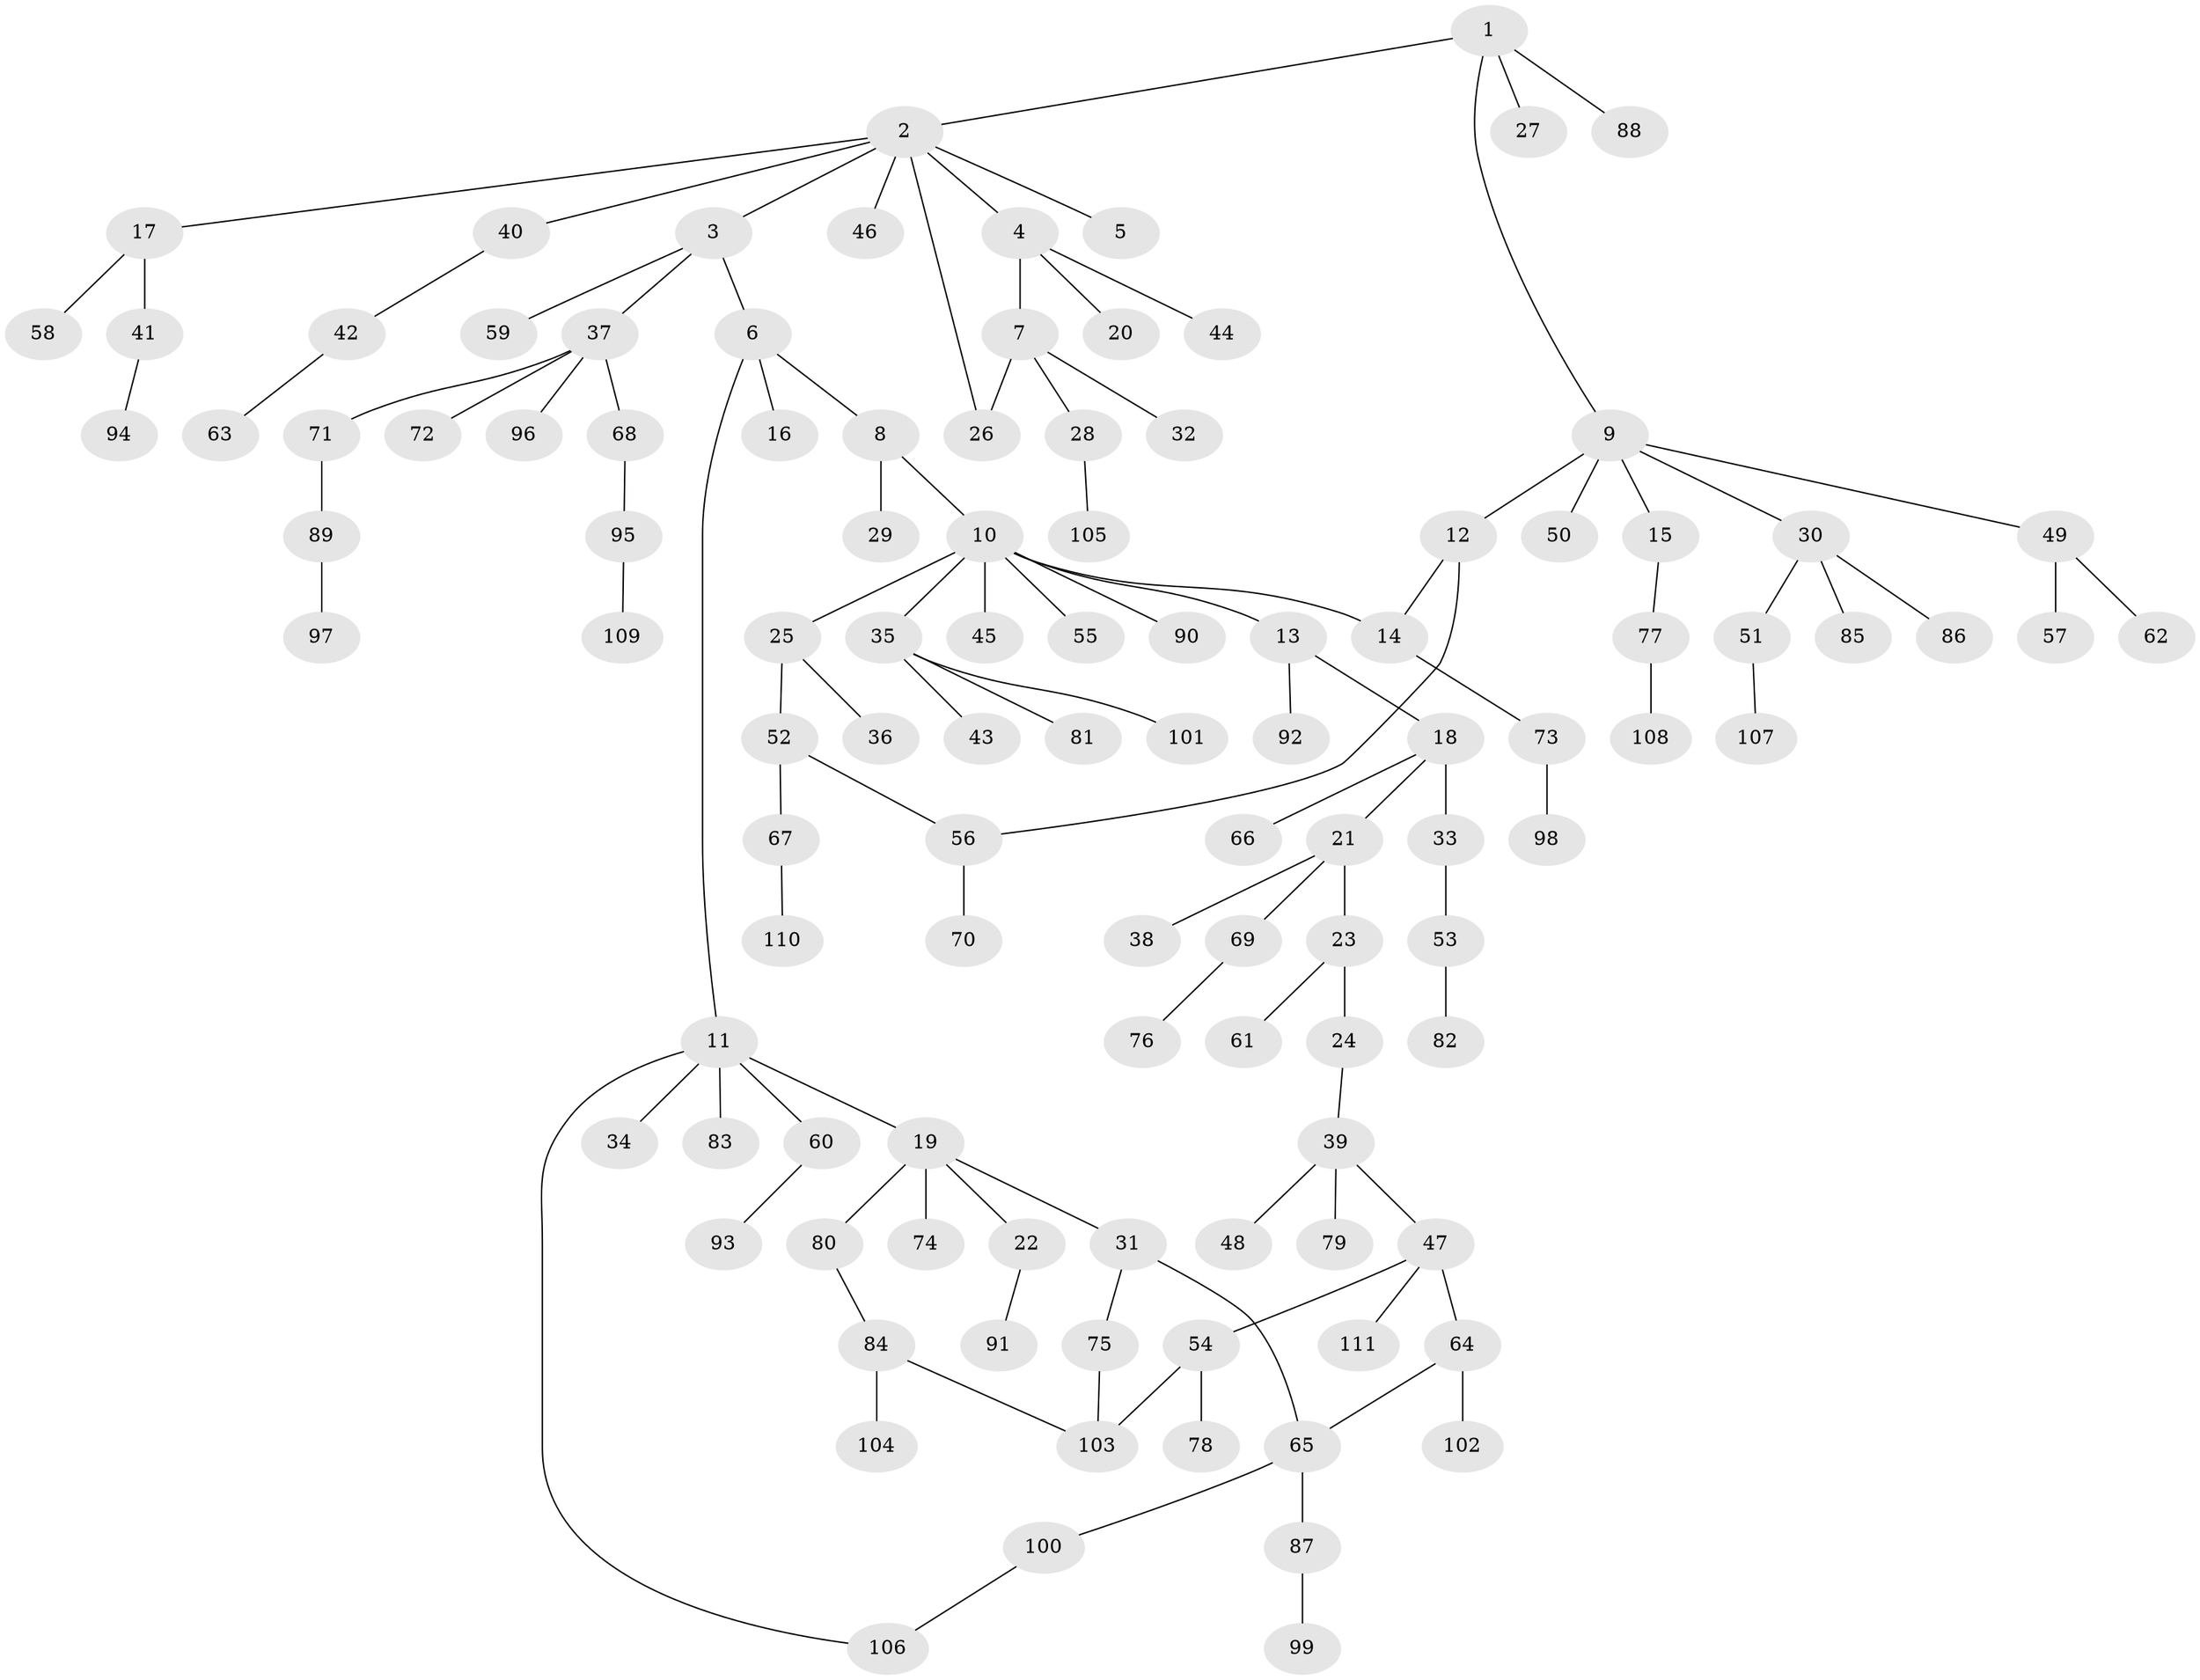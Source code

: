 // Generated by graph-tools (version 1.1) at 2025/42/03/09/25 04:42:34]
// undirected, 111 vertices, 117 edges
graph export_dot {
graph [start="1"]
  node [color=gray90,style=filled];
  1;
  2;
  3;
  4;
  5;
  6;
  7;
  8;
  9;
  10;
  11;
  12;
  13;
  14;
  15;
  16;
  17;
  18;
  19;
  20;
  21;
  22;
  23;
  24;
  25;
  26;
  27;
  28;
  29;
  30;
  31;
  32;
  33;
  34;
  35;
  36;
  37;
  38;
  39;
  40;
  41;
  42;
  43;
  44;
  45;
  46;
  47;
  48;
  49;
  50;
  51;
  52;
  53;
  54;
  55;
  56;
  57;
  58;
  59;
  60;
  61;
  62;
  63;
  64;
  65;
  66;
  67;
  68;
  69;
  70;
  71;
  72;
  73;
  74;
  75;
  76;
  77;
  78;
  79;
  80;
  81;
  82;
  83;
  84;
  85;
  86;
  87;
  88;
  89;
  90;
  91;
  92;
  93;
  94;
  95;
  96;
  97;
  98;
  99;
  100;
  101;
  102;
  103;
  104;
  105;
  106;
  107;
  108;
  109;
  110;
  111;
  1 -- 2;
  1 -- 9;
  1 -- 27;
  1 -- 88;
  2 -- 3;
  2 -- 4;
  2 -- 5;
  2 -- 17;
  2 -- 26;
  2 -- 40;
  2 -- 46;
  3 -- 6;
  3 -- 37;
  3 -- 59;
  4 -- 7;
  4 -- 20;
  4 -- 44;
  6 -- 8;
  6 -- 11;
  6 -- 16;
  7 -- 28;
  7 -- 32;
  7 -- 26;
  8 -- 10;
  8 -- 29;
  9 -- 12;
  9 -- 15;
  9 -- 30;
  9 -- 49;
  9 -- 50;
  10 -- 13;
  10 -- 14;
  10 -- 25;
  10 -- 35;
  10 -- 45;
  10 -- 55;
  10 -- 90;
  11 -- 19;
  11 -- 34;
  11 -- 60;
  11 -- 83;
  11 -- 106;
  12 -- 56;
  12 -- 14;
  13 -- 18;
  13 -- 92;
  14 -- 73;
  15 -- 77;
  17 -- 41;
  17 -- 58;
  18 -- 21;
  18 -- 33;
  18 -- 66;
  19 -- 22;
  19 -- 31;
  19 -- 74;
  19 -- 80;
  21 -- 23;
  21 -- 38;
  21 -- 69;
  22 -- 91;
  23 -- 24;
  23 -- 61;
  24 -- 39;
  25 -- 36;
  25 -- 52;
  28 -- 105;
  30 -- 51;
  30 -- 85;
  30 -- 86;
  31 -- 75;
  31 -- 65;
  33 -- 53;
  35 -- 43;
  35 -- 81;
  35 -- 101;
  37 -- 68;
  37 -- 71;
  37 -- 72;
  37 -- 96;
  39 -- 47;
  39 -- 48;
  39 -- 79;
  40 -- 42;
  41 -- 94;
  42 -- 63;
  47 -- 54;
  47 -- 64;
  47 -- 111;
  49 -- 57;
  49 -- 62;
  51 -- 107;
  52 -- 67;
  52 -- 56;
  53 -- 82;
  54 -- 78;
  54 -- 103;
  56 -- 70;
  60 -- 93;
  64 -- 65;
  64 -- 102;
  65 -- 87;
  65 -- 100;
  67 -- 110;
  68 -- 95;
  69 -- 76;
  71 -- 89;
  73 -- 98;
  75 -- 103;
  77 -- 108;
  80 -- 84;
  84 -- 103;
  84 -- 104;
  87 -- 99;
  89 -- 97;
  95 -- 109;
  100 -- 106;
}
